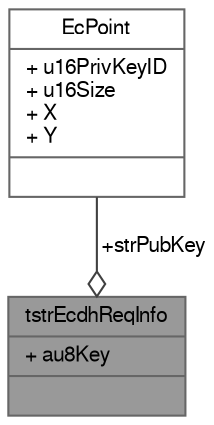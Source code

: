 digraph "tstrEcdhReqInfo"
{
 // LATEX_PDF_SIZE
  bgcolor="transparent";
  edge [fontname=FreeSans,fontsize=10,labelfontname=FreeSans,labelfontsize=10];
  node [fontname=FreeSans,fontsize=10,shape=box,height=0.2,width=0.4];
  Node1 [shape=record,label="{tstrEcdhReqInfo\n|+ au8Key\l|}",height=0.2,width=0.4,color="gray40", fillcolor="grey60", style="filled", fontcolor="black",tooltip=" "];
  Node2 -> Node1 [color="grey25",style="solid",label=" +strPubKey" ,arrowhead="odiamond"];
  Node2 [shape=record,label="{EcPoint\n|+ u16PrivKeyID\l+ u16Size\l+ X\l+ Y\l|}",height=0.2,width=0.4,color="gray40", fillcolor="white", style="filled",URL="$struct_ec_point.html",tooltip=" "];
}
